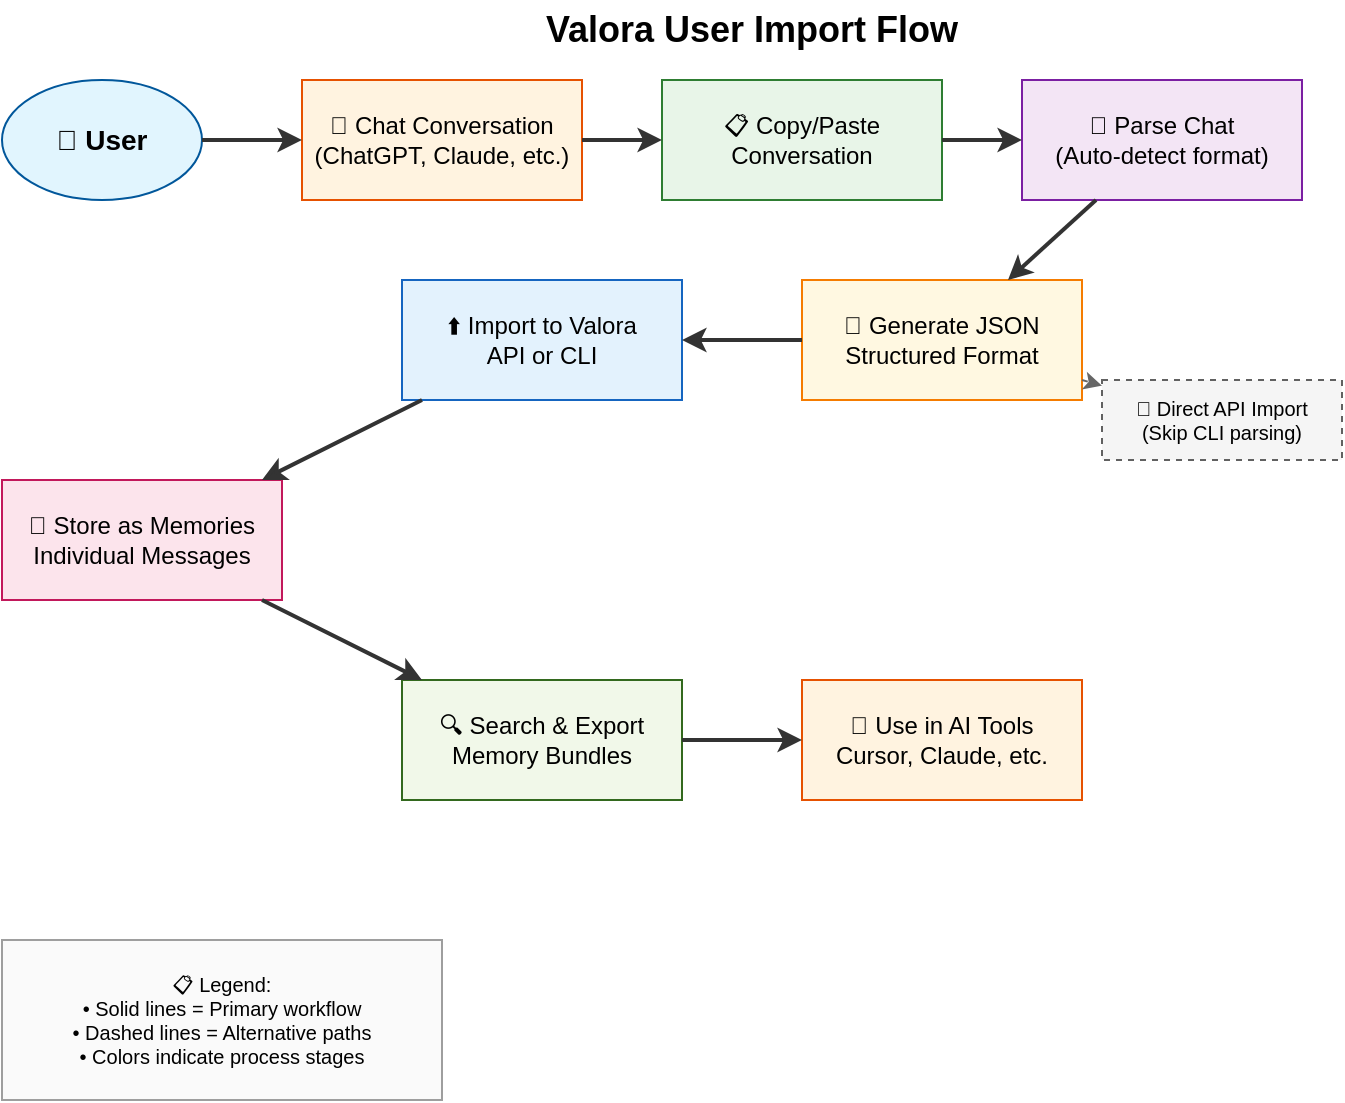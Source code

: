 <?xml version="1.0" encoding="UTF-8"?>
<!-- Valora User Import Flow Diagram -->
<!-- Clean XML format compatible with draw.io/mxGraph -->

<mxfile version="21.2.9" type="device">
  <diagram id="valora-import-flow" name="Valora User Import Flow">
    <mxGraphModel dx="1200" dy="800" grid="1" gridSize="10" guides="1" tooltips="1" connect="1" arrows="1" fold="1" page="1" pageScale="1" pageWidth="850" pageHeight="1100" math="0" shadow="0">
      <root>
        <mxCell id="0"/>
        <mxCell id="1" parent="0"/>

        <!-- Title -->
        <mxCell id="title" value="Valora User Import Flow" 
               style="text;html=1;strokeColor=none;fillColor=none;align=center;verticalAlign=middle;whiteSpace=wrap;rounded=0;fontSize=18;fontStyle=1;" 
               vertex="1" parent="1">
          <mxGeometry x="300" y="10" width="250" height="30" as="geometry"/>
        </mxCell>

        <!-- User Start Point -->
        <mxCell id="user" value="👤 User" 
               style="shape=ellipse;whiteSpace=wrap;html=1;fillColor=#e1f5fe;strokeColor=#01579b;fontSize=14;fontStyle=1;" 
               vertex="1" parent="1">
          <mxGeometry x="50" y="50" width="100" height="60" as="geometry"/>
        </mxCell>

        <!-- Step 1: Chat Conversation -->
        <mxCell id="step1" value="💬 Chat Conversation&#10;(ChatGPT, Claude, etc.)" 
               style="whiteSpace=wrap;html=1;fillColor=#fff3e0;strokeColor=#e65100;fontSize=12;rounded=5;" 
               vertex="1" parent="1">
          <mxGeometry x="200" y="50" width="140" height="60" as="geometry"/>
        </mxCell>

        <!-- Step 2: Copy/Paste -->
        <mxCell id="step2" value="📋 Copy/Paste&#10;Conversation" 
               style="whiteSpace=wrap;html=1;fillColor=#e8f5e8;strokeColor=#2e7d32;fontSize=12;rounded=5;" 
               vertex="1" parent="1">
          <mxGeometry x="380" y="50" width="140" height="60" as="geometry"/>
        </mxCell>

        <!-- Step 3: Parse Chat -->
        <mxCell id="step3" value="🔄 Parse Chat&#10;(Auto-detect format)" 
               style="whiteSpace=wrap;html=1;fillColor=#f3e5f5;strokeColor=#7b1fa2;fontSize=12;rounded=5;" 
               vertex="1" parent="1">
          <mxGeometry x="560" y="50" width="140" height="60" as="geometry"/>
        </mxCell>

        <!-- Step 4: Generate JSON -->
        <mxCell id="step4" value="📄 Generate JSON&#10;Structured Format" 
               style="whiteSpace=wrap;html=1;fillColor=#fff8e1;strokeColor=#f57c00;fontSize=12;rounded=5;" 
               vertex="1" parent="1">
          <mxGeometry x="450" y="150" width="140" height="60" as="geometry"/>
        </mxCell>

        <!-- Step 5: Import to Valora -->
        <mxCell id="step5" value="⬆️ Import to Valora&#10;API or CLI" 
               style="whiteSpace=wrap;html=1;fillColor=#e3f2fd;strokeColor=#1565c0;fontSize=12;rounded=5;" 
               vertex="1" parent="1">
          <mxGeometry x="250" y="150" width="140" height="60" as="geometry"/>
        </mxCell>

        <!-- Step 6: Store as Memories -->
        <mxCell id="step6" value="🧠 Store as Memories&#10;Individual Messages" 
               style="whiteSpace=wrap;html=1;fillColor=#fce4ec;strokeColor=#c2185b;fontSize=12;rounded=5;" 
               vertex="1" parent="1">
          <mxGeometry x="50" y="250" width="140" height="60" as="geometry"/>
        </mxCell>

        <!-- Step 7: Search & Export -->
        <mxCell id="step7" value="🔍 Search &amp; Export&#10;Memory Bundles" 
               style="whiteSpace=wrap;html=1;fillColor=#f1f8e9;strokeColor=#33691e;fontSize=12;rounded=5;" 
               vertex="1" parent="1">
          <mxGeometry x="250" y="350" width="140" height="60" as="geometry"/>
        </mxCell>

        <!-- Step 8: Use in AI Tools -->
        <mxCell id="step8" value="🤖 Use in AI Tools&#10;Cursor, Claude, etc." 
               style="whiteSpace=wrap;html=1;fillColor=#fff3e0;strokeColor=#e65100;fontSize=12;rounded=5;" 
               vertex="1" parent="1">
          <mxGeometry x="450" y="350" width="140" height="60" as="geometry"/>
        </mxCell>

        <!-- Alternative Path: Direct API Import -->
        <mxCell id="directApi" value="🚀 Direct API Import&#10;(Skip CLI parsing)" 
               style="whiteSpace=wrap;html=1;fillColor=#f5f5f5;strokeColor=#616161;fontSize=10;dashed=1;rounded=5;" 
               vertex="1" parent="1">
          <mxGeometry x="600" y="200" width="120" height="40" as="geometry"/>
        </mxCell>

        <!-- Arrows/Connections -->
        
        <!-- User to Step 1 -->
        <mxCell id="arrow1" value="" 
               style="endArrow=classic;html=1;rounded=0;strokeWidth=2;strokeColor=#333333;" 
               edge="1" parent="1" source="user" target="step1">
          <mxGeometry width="50" height="50" relative="1" as="geometry">
            <mxPoint x="160" y="80" as="sourcePoint"/>
            <mxPoint x="200" y="80" as="targetPoint"/>
          </mxGeometry>
        </mxCell>

        <!-- Step 1 to Step 2 -->
        <mxCell id="arrow2" value="" 
               style="endArrow=classic;html=1;rounded=0;strokeWidth=2;strokeColor=#333333;" 
               edge="1" parent="1" source="step1" target="step2">
          <mxGeometry width="50" height="50" relative="1" as="geometry">
            <mxPoint x="340" y="80" as="sourcePoint"/>
            <mxPoint x="380" y="80" as="targetPoint"/>
          </mxGeometry>
        </mxCell>

        <!-- Step 2 to Step 3 -->
        <mxCell id="arrow3" value="" 
               style="endArrow=classic;html=1;rounded=0;strokeWidth=2;strokeColor=#333333;" 
               edge="1" parent="1" source="step2" target="step3">
          <mxGeometry width="50" height="50" relative="1" as="geometry">
            <mxPoint x="520" y="80" as="sourcePoint"/>
            <mxPoint x="560" y="80" as="targetPoint"/>
          </mxGeometry>
        </mxCell>

        <!-- Step 3 to Step 4 -->
        <mxCell id="arrow4" value="" 
               style="endArrow=classic;html=1;rounded=0;strokeWidth=2;strokeColor=#333333;" 
               edge="1" parent="1" source="step3" target="step4">
          <mxGeometry width="50" height="50" relative="1" as="geometry">
            <mxPoint x="630" y="110" as="sourcePoint"/>
            <mxPoint x="520" y="150" as="targetPoint"/>
          </mxGeometry>
        </mxCell>

        <!-- Step 4 to Step 5 -->
        <mxCell id="arrow5" value="" 
               style="endArrow=classic;html=1;rounded=0;strokeWidth=2;strokeColor=#333333;" 
               edge="1" parent="1" source="step4" target="step5">
          <mxGeometry width="50" height="50" relative="1" as="geometry">
            <mxPoint x="450" y="180" as="sourcePoint"/>
            <mxPoint x="390" y="180" as="targetPoint"/>
          </mxGeometry>
        </mxCell>

        <!-- Step 5 to Step 6 -->
        <mxCell id="arrow6" value="" 
               style="endArrow=classic;html=1;rounded=0;strokeWidth=2;strokeColor=#333333;" 
               edge="1" parent="1" source="step5" target="step6">
          <mxGeometry width="50" height="50" relative="1" as="geometry">
            <mxPoint x="320" y="210" as="sourcePoint"/>
            <mxPoint x="120" y="250" as="targetPoint"/>
          </mxGeometry>
        </mxCell>

        <!-- Step 6 to Step 7 -->
        <mxCell id="arrow7" value="" 
               style="endArrow=classic;html=1;rounded=0;strokeWidth=2;strokeColor=#333333;" 
               edge="1" parent="1" source="step6" target="step7">
          <mxGeometry width="50" height="50" relative="1" as="geometry">
            <mxPoint x="120" y="310" as="sourcePoint"/>
            <mxPoint x="320" y="350" as="targetPoint"/>
          </mxGeometry>
        </mxCell>

        <!-- Step 7 to Step 8 -->
        <mxCell id="arrow8" value="" 
               style="endArrow=classic;html=1;rounded=0;strokeWidth=2;strokeColor=#333333;" 
               edge="1" parent="1" source="step7" target="step8">
          <mxGeometry width="50" height="50" relative="1" as="geometry">
            <mxPoint x="390" y="380" as="sourcePoint"/>
            <mxPoint x="450" y="380" as="targetPoint"/>
          </mxGeometry>
        </mxCell>

        <!-- Step 4 to Direct API (dashed alternative) -->
        <mxCell id="arrowDirect" value="" 
               style="endArrow=classic;html=1;rounded=0;strokeWidth=1;strokeColor=#666666;dashed=1;" 
               edge="1" parent="1" source="step4" target="directApi">
          <mxGeometry width="50" height="50" relative="1" as="geometry">
            <mxPoint x="590" y="180" as="sourcePoint"/>
            <mxPoint x="660" y="200" as="targetPoint"/>
          </mxGeometry>
        </mxCell>

        <!-- Legend -->
        <mxCell id="legend" value="📋 Legend:&#10;• Solid lines = Primary workflow&#10;• Dashed lines = Alternative paths&#10;• Colors indicate process stages" 
               style="whiteSpace=wrap;html=1;fillColor=#fafafa;strokeColor=#9e9e9e;fontSize=10;rounded=5;" 
               vertex="1" parent="1">
          <mxGeometry x="50" y="480" width="220" height="80" as="geometry"/>
        </mxCell>

      </root>
    </mxGraphModel>
  </diagram>
</mxfile>